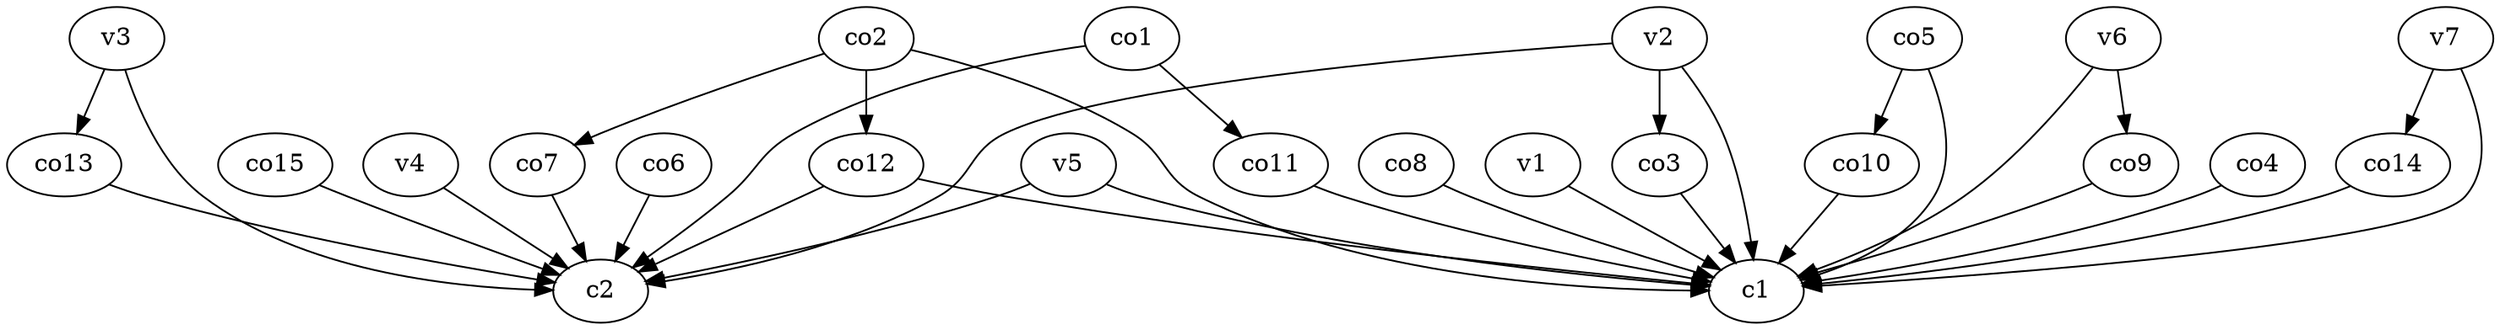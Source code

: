 strict digraph  {
c1;
c2;
v1;
v2;
v3;
v4;
v5;
v6;
v7;
co1;
co2;
co3;
co4;
co5;
co6;
co7;
co8;
co9;
co10;
co11;
co12;
co13;
co14;
co15;
v1 -> c1  [weight=1];
v2 -> c1  [weight=1];
v2 -> c2  [weight=1];
v2 -> co3  [weight=1];
v3 -> c2  [weight=1];
v3 -> co13  [weight=1];
v4 -> c2  [weight=1];
v5 -> c1  [weight=1];
v5 -> c2  [weight=1];
v6 -> c1  [weight=1];
v6 -> co9  [weight=1];
v7 -> c1  [weight=1];
v7 -> co14  [weight=1];
co1 -> c2  [weight=1];
co1 -> co11  [weight=1];
co2 -> c1  [weight=1];
co2 -> co12  [weight=1];
co2 -> co7  [weight=1];
co3 -> c1  [weight=1];
co4 -> c1  [weight=1];
co5 -> c1  [weight=1];
co5 -> co10  [weight=1];
co6 -> c2  [weight=1];
co7 -> c2  [weight=1];
co8 -> c1  [weight=1];
co9 -> c1  [weight=1];
co10 -> c1  [weight=1];
co11 -> c1  [weight=1];
co12 -> c1  [weight=1];
co12 -> c2  [weight=1];
co13 -> c2  [weight=1];
co14 -> c1  [weight=1];
co15 -> c2  [weight=1];
}
